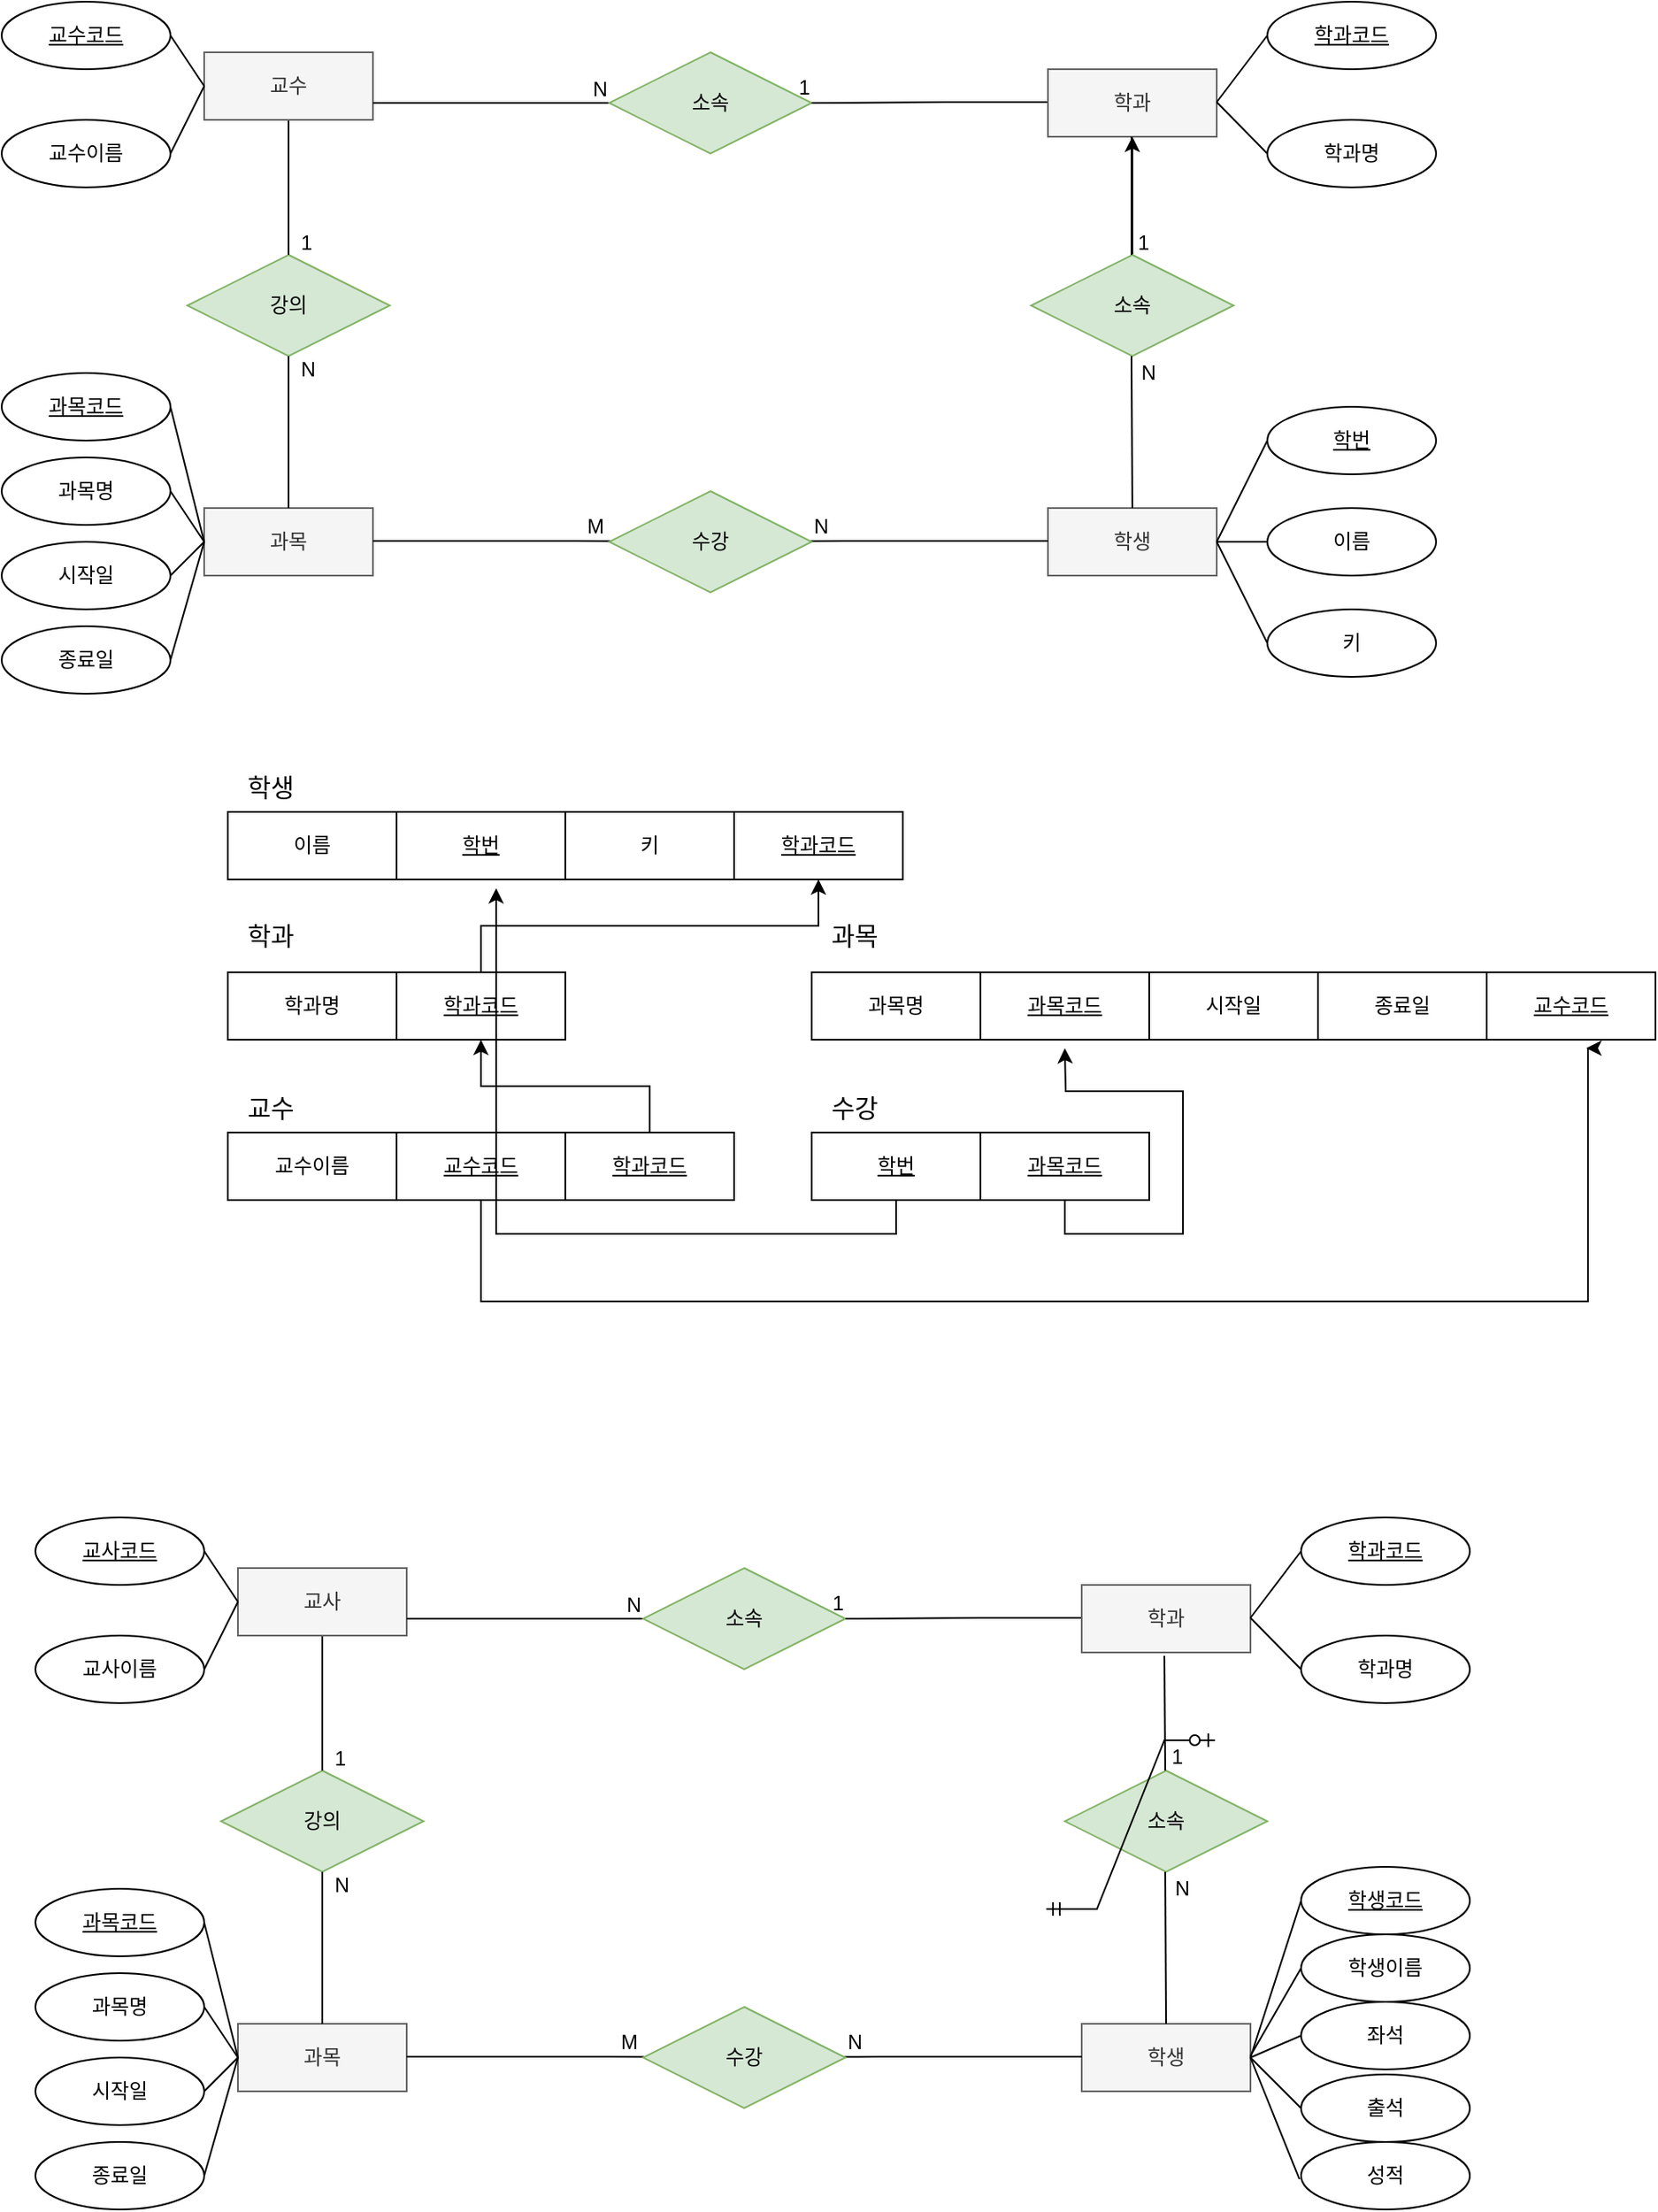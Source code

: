 <mxfile version="21.6.1" type="github">
  <diagram name="페이지-1" id="Q9GPWtl4dz6Prq9a7Tfs">
    <mxGraphModel dx="1434" dy="2075" grid="1" gridSize="10" guides="1" tooltips="1" connect="1" arrows="1" fold="1" page="1" pageScale="1" pageWidth="827" pageHeight="1169" math="0" shadow="0">
      <root>
        <mxCell id="0" />
        <mxCell id="1" parent="0" />
        <mxCell id="AGyuReAx4IVv6xOUwFAU-2" value="과목" style="whiteSpace=wrap;html=1;align=center;fillColor=#f5f5f5;fontColor=#333333;strokeColor=#666666;" parent="1" vertex="1">
          <mxGeometry x="181" y="270" width="100" height="40" as="geometry" />
        </mxCell>
        <mxCell id="AGyuReAx4IVv6xOUwFAU-4" value="학생" style="whiteSpace=wrap;html=1;align=center;fillColor=#f5f5f5;fontColor=#333333;strokeColor=#666666;" parent="1" vertex="1">
          <mxGeometry x="681" y="270" width="100" height="40" as="geometry" />
        </mxCell>
        <mxCell id="ryIB05gUjZDWtRrVTaDK-16" value="" style="endArrow=none;html=1;rounded=0;" parent="1" source="AGyuReAx4IVv6xOUwFAU-3" edge="1">
          <mxGeometry relative="1" as="geometry">
            <mxPoint x="401" y="289.5" as="sourcePoint" />
            <mxPoint x="561" y="289.5" as="targetPoint" />
          </mxGeometry>
        </mxCell>
        <mxCell id="ryIB05gUjZDWtRrVTaDK-18" value="N" style="resizable=0;html=1;whiteSpace=wrap;align=right;verticalAlign=bottom;" parent="ryIB05gUjZDWtRrVTaDK-16" connectable="0" vertex="1">
          <mxGeometry x="1" relative="1" as="geometry">
            <mxPoint x="-8" as="offset" />
          </mxGeometry>
        </mxCell>
        <mxCell id="ryIB05gUjZDWtRrVTaDK-19" value="" style="endArrow=none;html=1;rounded=0;" parent="1" target="AGyuReAx4IVv6xOUwFAU-3" edge="1">
          <mxGeometry relative="1" as="geometry">
            <mxPoint x="401" y="289.5" as="sourcePoint" />
            <mxPoint x="561" y="289.5" as="targetPoint" />
          </mxGeometry>
        </mxCell>
        <mxCell id="ryIB05gUjZDWtRrVTaDK-20" value="M" style="resizable=0;html=1;whiteSpace=wrap;align=left;verticalAlign=bottom;" parent="ryIB05gUjZDWtRrVTaDK-19" connectable="0" vertex="1">
          <mxGeometry x="-1" relative="1" as="geometry">
            <mxPoint x="5" as="offset" />
          </mxGeometry>
        </mxCell>
        <mxCell id="AGyuReAx4IVv6xOUwFAU-3" value="수강" style="shape=rhombus;perimeter=rhombusPerimeter;whiteSpace=wrap;html=1;align=center;fillColor=#d5e8d4;strokeColor=#82b366;" parent="1" vertex="1">
          <mxGeometry x="421" y="260" width="120" height="60" as="geometry" />
        </mxCell>
        <mxCell id="ryIB05gUjZDWtRrVTaDK-22" value="" style="endArrow=none;html=1;rounded=0;" parent="1" edge="1">
          <mxGeometry relative="1" as="geometry">
            <mxPoint x="561" y="289.5" as="sourcePoint" />
            <mxPoint x="681" y="289.5" as="targetPoint" />
          </mxGeometry>
        </mxCell>
        <mxCell id="ryIB05gUjZDWtRrVTaDK-23" value="" style="endArrow=none;html=1;rounded=0;" parent="1" edge="1">
          <mxGeometry relative="1" as="geometry">
            <mxPoint x="281" y="289.5" as="sourcePoint" />
            <mxPoint x="401" y="289.5" as="targetPoint" />
          </mxGeometry>
        </mxCell>
        <mxCell id="ryIB05gUjZDWtRrVTaDK-24" value="강의" style="shape=rhombus;perimeter=rhombusPerimeter;whiteSpace=wrap;html=1;align=center;fillColor=#d5e8d4;strokeColor=#82b366;" parent="1" vertex="1">
          <mxGeometry x="171" y="120" width="120" height="60" as="geometry" />
        </mxCell>
        <mxCell id="ryIB05gUjZDWtRrVTaDK-25" value="" style="endArrow=none;html=1;rounded=0;exitX=0.5;exitY=0;exitDx=0;exitDy=0;entryX=0.5;entryY=1;entryDx=0;entryDy=0;" parent="1" source="AGyuReAx4IVv6xOUwFAU-2" target="ryIB05gUjZDWtRrVTaDK-24" edge="1">
          <mxGeometry relative="1" as="geometry">
            <mxPoint x="230" y="270" as="sourcePoint" />
            <mxPoint x="231" y="190" as="targetPoint" />
          </mxGeometry>
        </mxCell>
        <mxCell id="ryIB05gUjZDWtRrVTaDK-26" value="N" style="resizable=0;html=1;whiteSpace=wrap;align=right;verticalAlign=bottom;" parent="ryIB05gUjZDWtRrVTaDK-25" connectable="0" vertex="1">
          <mxGeometry x="1" relative="1" as="geometry">
            <mxPoint x="17" y="16" as="offset" />
          </mxGeometry>
        </mxCell>
        <mxCell id="ryIB05gUjZDWtRrVTaDK-27" value="" style="endArrow=none;html=1;rounded=0;entryX=0.5;entryY=0;entryDx=0;entryDy=0;" parent="1" target="ryIB05gUjZDWtRrVTaDK-24" edge="1">
          <mxGeometry relative="1" as="geometry">
            <mxPoint x="231" y="40" as="sourcePoint" />
            <mxPoint x="230.5" y="108" as="targetPoint" />
          </mxGeometry>
        </mxCell>
        <mxCell id="ryIB05gUjZDWtRrVTaDK-28" value="1" style="resizable=0;html=1;whiteSpace=wrap;align=right;verticalAlign=bottom;" parent="ryIB05gUjZDWtRrVTaDK-27" connectable="0" vertex="1">
          <mxGeometry x="1" relative="1" as="geometry">
            <mxPoint x="15" y="1" as="offset" />
          </mxGeometry>
        </mxCell>
        <mxCell id="ryIB05gUjZDWtRrVTaDK-29" value="교수" style="whiteSpace=wrap;html=1;align=center;fillColor=#f5f5f5;fontColor=#333333;strokeColor=#666666;" parent="1" vertex="1">
          <mxGeometry x="181" width="100" height="40" as="geometry" />
        </mxCell>
        <mxCell id="ryIB05gUjZDWtRrVTaDK-30" value="" style="endArrow=none;html=1;rounded=0;" parent="1" target="ryIB05gUjZDWtRrVTaDK-32" edge="1">
          <mxGeometry relative="1" as="geometry">
            <mxPoint x="281" y="30" as="sourcePoint" />
            <mxPoint x="411" y="30" as="targetPoint" />
          </mxGeometry>
        </mxCell>
        <mxCell id="ryIB05gUjZDWtRrVTaDK-31" value="N" style="resizable=0;html=1;whiteSpace=wrap;align=right;verticalAlign=bottom;" parent="ryIB05gUjZDWtRrVTaDK-30" connectable="0" vertex="1">
          <mxGeometry x="1" relative="1" as="geometry" />
        </mxCell>
        <mxCell id="ryIB05gUjZDWtRrVTaDK-32" value="소속" style="shape=rhombus;perimeter=rhombusPerimeter;whiteSpace=wrap;html=1;align=center;fillColor=#d5e8d4;strokeColor=#82b366;" parent="1" vertex="1">
          <mxGeometry x="421" width="120" height="60" as="geometry" />
        </mxCell>
        <mxCell id="ryIB05gUjZDWtRrVTaDK-33" value="" style="endArrow=none;html=1;rounded=0;entryX=1;entryY=0.5;entryDx=0;entryDy=0;" parent="1" target="ryIB05gUjZDWtRrVTaDK-32" edge="1">
          <mxGeometry relative="1" as="geometry">
            <mxPoint x="681" y="29.5" as="sourcePoint" />
            <mxPoint x="551" y="29.5" as="targetPoint" />
            <Array as="points">
              <mxPoint x="621" y="29.5" />
            </Array>
          </mxGeometry>
        </mxCell>
        <mxCell id="ryIB05gUjZDWtRrVTaDK-34" value="1" style="resizable=0;html=1;whiteSpace=wrap;align=right;verticalAlign=bottom;" parent="ryIB05gUjZDWtRrVTaDK-33" connectable="0" vertex="1">
          <mxGeometry x="1" relative="1" as="geometry" />
        </mxCell>
        <mxCell id="ryIB05gUjZDWtRrVTaDK-35" value="학과" style="whiteSpace=wrap;html=1;align=center;fillColor=#f5f5f5;fontColor=#333333;strokeColor=#666666;" parent="1" vertex="1">
          <mxGeometry x="681" y="10" width="100" height="40" as="geometry" />
        </mxCell>
        <mxCell id="ryIB05gUjZDWtRrVTaDK-77" value="" style="edgeStyle=orthogonalEdgeStyle;rounded=0;orthogonalLoop=1;jettySize=auto;html=1;" parent="1" source="ryIB05gUjZDWtRrVTaDK-36" target="ryIB05gUjZDWtRrVTaDK-35" edge="1">
          <mxGeometry relative="1" as="geometry" />
        </mxCell>
        <mxCell id="ryIB05gUjZDWtRrVTaDK-36" value="소속" style="shape=rhombus;perimeter=rhombusPerimeter;whiteSpace=wrap;html=1;align=center;fillColor=#d5e8d4;strokeColor=#82b366;" parent="1" vertex="1">
          <mxGeometry x="671" y="120" width="120" height="60" as="geometry" />
        </mxCell>
        <mxCell id="ryIB05gUjZDWtRrVTaDK-37" value="" style="endArrow=none;html=1;rounded=0;" parent="1" edge="1">
          <mxGeometry relative="1" as="geometry">
            <mxPoint x="731" y="270" as="sourcePoint" />
            <mxPoint x="730.5" y="180" as="targetPoint" />
          </mxGeometry>
        </mxCell>
        <mxCell id="ryIB05gUjZDWtRrVTaDK-38" value="N" style="resizable=0;html=1;whiteSpace=wrap;align=right;verticalAlign=bottom;" parent="ryIB05gUjZDWtRrVTaDK-37" connectable="0" vertex="1">
          <mxGeometry x="1" relative="1" as="geometry">
            <mxPoint x="16" y="18" as="offset" />
          </mxGeometry>
        </mxCell>
        <mxCell id="ryIB05gUjZDWtRrVTaDK-42" value="" style="endArrow=none;html=1;rounded=0;" parent="1" edge="1">
          <mxGeometry relative="1" as="geometry">
            <mxPoint x="730.5" y="50" as="sourcePoint" />
            <mxPoint x="730.5" y="120" as="targetPoint" />
          </mxGeometry>
        </mxCell>
        <mxCell id="ryIB05gUjZDWtRrVTaDK-43" value="1" style="resizable=0;html=1;whiteSpace=wrap;align=right;verticalAlign=bottom;" parent="ryIB05gUjZDWtRrVTaDK-42" connectable="0" vertex="1">
          <mxGeometry x="1" relative="1" as="geometry">
            <mxPoint x="12" y="1" as="offset" />
          </mxGeometry>
        </mxCell>
        <mxCell id="ryIB05gUjZDWtRrVTaDK-44" value="교수코드" style="ellipse;whiteSpace=wrap;html=1;align=center;fontStyle=4;" parent="1" vertex="1">
          <mxGeometry x="61" y="-30" width="100" height="40" as="geometry" />
        </mxCell>
        <mxCell id="ryIB05gUjZDWtRrVTaDK-45" value="교수이름" style="ellipse;whiteSpace=wrap;html=1;align=center;" parent="1" vertex="1">
          <mxGeometry x="61" y="40" width="100" height="40" as="geometry" />
        </mxCell>
        <mxCell id="ryIB05gUjZDWtRrVTaDK-48" value="" style="endArrow=none;html=1;rounded=0;entryX=0;entryY=0.5;entryDx=0;entryDy=0;" parent="1" target="ryIB05gUjZDWtRrVTaDK-29" edge="1">
          <mxGeometry relative="1" as="geometry">
            <mxPoint x="161" y="60" as="sourcePoint" />
            <mxPoint x="321" y="60" as="targetPoint" />
          </mxGeometry>
        </mxCell>
        <mxCell id="ryIB05gUjZDWtRrVTaDK-49" value="" style="endArrow=none;html=1;rounded=0;entryX=0;entryY=0.5;entryDx=0;entryDy=0;exitX=1;exitY=0.5;exitDx=0;exitDy=0;" parent="1" source="ryIB05gUjZDWtRrVTaDK-44" target="ryIB05gUjZDWtRrVTaDK-29" edge="1">
          <mxGeometry relative="1" as="geometry">
            <mxPoint x="161" y="10" as="sourcePoint" />
            <mxPoint x="321" y="10" as="targetPoint" />
          </mxGeometry>
        </mxCell>
        <mxCell id="ryIB05gUjZDWtRrVTaDK-50" value="과목코드" style="ellipse;whiteSpace=wrap;html=1;align=center;fontStyle=4;" parent="1" vertex="1">
          <mxGeometry x="61" y="190" width="100" height="40" as="geometry" />
        </mxCell>
        <mxCell id="ryIB05gUjZDWtRrVTaDK-53" value="과목명" style="ellipse;whiteSpace=wrap;html=1;align=center;" parent="1" vertex="1">
          <mxGeometry x="61" y="240" width="100" height="40" as="geometry" />
        </mxCell>
        <mxCell id="ryIB05gUjZDWtRrVTaDK-56" value="종료일" style="ellipse;whiteSpace=wrap;html=1;align=center;" parent="1" vertex="1">
          <mxGeometry x="61" y="340" width="100" height="40" as="geometry" />
        </mxCell>
        <mxCell id="ryIB05gUjZDWtRrVTaDK-57" value="시작일" style="ellipse;whiteSpace=wrap;html=1;align=center;" parent="1" vertex="1">
          <mxGeometry x="61" y="290" width="100" height="40" as="geometry" />
        </mxCell>
        <mxCell id="ryIB05gUjZDWtRrVTaDK-67" value="" style="endArrow=none;html=1;rounded=0;exitX=1;exitY=0.5;exitDx=0;exitDy=0;" parent="1" source="ryIB05gUjZDWtRrVTaDK-50" edge="1">
          <mxGeometry relative="1" as="geometry">
            <mxPoint x="161" y="290" as="sourcePoint" />
            <mxPoint x="181" y="290" as="targetPoint" />
          </mxGeometry>
        </mxCell>
        <mxCell id="ryIB05gUjZDWtRrVTaDK-68" value="" style="endArrow=none;html=1;rounded=0;entryX=0;entryY=0.5;entryDx=0;entryDy=0;exitX=1;exitY=0.5;exitDx=0;exitDy=0;" parent="1" source="ryIB05gUjZDWtRrVTaDK-53" target="AGyuReAx4IVv6xOUwFAU-2" edge="1">
          <mxGeometry relative="1" as="geometry">
            <mxPoint x="161" y="350" as="sourcePoint" />
            <mxPoint x="321" y="350" as="targetPoint" />
            <Array as="points" />
          </mxGeometry>
        </mxCell>
        <mxCell id="ryIB05gUjZDWtRrVTaDK-69" value="" style="endArrow=none;html=1;rounded=0;exitX=1;exitY=0.5;exitDx=0;exitDy=0;" parent="1" source="ryIB05gUjZDWtRrVTaDK-57" edge="1">
          <mxGeometry relative="1" as="geometry">
            <mxPoint x="161" y="404.75" as="sourcePoint" />
            <mxPoint x="181" y="290" as="targetPoint" />
          </mxGeometry>
        </mxCell>
        <mxCell id="ryIB05gUjZDWtRrVTaDK-70" value="" style="endArrow=none;html=1;rounded=0;entryX=0;entryY=0.5;entryDx=0;entryDy=0;exitX=1;exitY=0.5;exitDx=0;exitDy=0;" parent="1" source="ryIB05gUjZDWtRrVTaDK-56" target="AGyuReAx4IVv6xOUwFAU-2" edge="1">
          <mxGeometry relative="1" as="geometry">
            <mxPoint x="171" y="440" as="sourcePoint" />
            <mxPoint x="331" y="440" as="targetPoint" />
          </mxGeometry>
        </mxCell>
        <mxCell id="ryIB05gUjZDWtRrVTaDK-78" value="학과명" style="ellipse;whiteSpace=wrap;html=1;align=center;" parent="1" vertex="1">
          <mxGeometry x="811" y="40" width="100" height="40" as="geometry" />
        </mxCell>
        <mxCell id="ryIB05gUjZDWtRrVTaDK-79" value="학번" style="ellipse;whiteSpace=wrap;html=1;align=center;fontStyle=4;" parent="1" vertex="1">
          <mxGeometry x="811" y="210" width="100" height="40" as="geometry" />
        </mxCell>
        <mxCell id="ryIB05gUjZDWtRrVTaDK-80" value="학과코드" style="ellipse;whiteSpace=wrap;html=1;align=center;fontStyle=4;" parent="1" vertex="1">
          <mxGeometry x="811" y="-30" width="100" height="40" as="geometry" />
        </mxCell>
        <mxCell id="ryIB05gUjZDWtRrVTaDK-81" value="" style="endArrow=none;html=1;rounded=0;entryX=0;entryY=0.5;entryDx=0;entryDy=0;" parent="1" target="ryIB05gUjZDWtRrVTaDK-80" edge="1">
          <mxGeometry relative="1" as="geometry">
            <mxPoint x="781" y="29.5" as="sourcePoint" />
            <mxPoint x="941" y="29.5" as="targetPoint" />
          </mxGeometry>
        </mxCell>
        <mxCell id="ryIB05gUjZDWtRrVTaDK-82" value="" style="endArrow=none;html=1;rounded=0;entryX=0;entryY=0.5;entryDx=0;entryDy=0;" parent="1" target="ryIB05gUjZDWtRrVTaDK-78" edge="1">
          <mxGeometry relative="1" as="geometry">
            <mxPoint x="781" y="29.5" as="sourcePoint" />
            <mxPoint x="941" y="29.5" as="targetPoint" />
          </mxGeometry>
        </mxCell>
        <mxCell id="ryIB05gUjZDWtRrVTaDK-83" value="이름" style="ellipse;whiteSpace=wrap;html=1;align=center;" parent="1" vertex="1">
          <mxGeometry x="811" y="270" width="100" height="40" as="geometry" />
        </mxCell>
        <mxCell id="ryIB05gUjZDWtRrVTaDK-85" value="키" style="ellipse;whiteSpace=wrap;html=1;align=center;" parent="1" vertex="1">
          <mxGeometry x="811" y="330" width="100" height="40" as="geometry" />
        </mxCell>
        <mxCell id="ryIB05gUjZDWtRrVTaDK-86" value="" style="endArrow=none;html=1;rounded=0;entryX=0;entryY=0.5;entryDx=0;entryDy=0;" parent="1" target="ryIB05gUjZDWtRrVTaDK-79" edge="1">
          <mxGeometry relative="1" as="geometry">
            <mxPoint x="781" y="290" as="sourcePoint" />
            <mxPoint x="941" y="290" as="targetPoint" />
          </mxGeometry>
        </mxCell>
        <mxCell id="ryIB05gUjZDWtRrVTaDK-87" value="" style="endArrow=none;html=1;rounded=0;" parent="1" edge="1">
          <mxGeometry relative="1" as="geometry">
            <mxPoint x="781" y="290" as="sourcePoint" />
            <mxPoint x="811" y="290" as="targetPoint" />
          </mxGeometry>
        </mxCell>
        <mxCell id="ryIB05gUjZDWtRrVTaDK-88" value="" style="endArrow=none;html=1;rounded=0;entryX=0;entryY=0.5;entryDx=0;entryDy=0;" parent="1" target="ryIB05gUjZDWtRrVTaDK-85" edge="1">
          <mxGeometry relative="1" as="geometry">
            <mxPoint x="781" y="290" as="sourcePoint" />
            <mxPoint x="941" y="290" as="targetPoint" />
          </mxGeometry>
        </mxCell>
        <mxCell id="ryIB05gUjZDWtRrVTaDK-106" value="이름" style="whiteSpace=wrap;html=1;align=center;" parent="1" vertex="1">
          <mxGeometry x="195" y="450" width="100" height="40" as="geometry" />
        </mxCell>
        <mxCell id="ryIB05gUjZDWtRrVTaDK-107" value="&lt;u&gt;학번&lt;/u&gt;" style="whiteSpace=wrap;html=1;align=center;" parent="1" vertex="1">
          <mxGeometry x="295" y="450" width="100" height="40" as="geometry" />
        </mxCell>
        <mxCell id="ryIB05gUjZDWtRrVTaDK-108" value="키" style="whiteSpace=wrap;html=1;align=center;" parent="1" vertex="1">
          <mxGeometry x="395" y="450" width="100" height="40" as="geometry" />
        </mxCell>
        <mxCell id="ryIB05gUjZDWtRrVTaDK-109" value="&lt;font style=&quot;font-size: 15px;&quot;&gt;학생&lt;/font&gt;" style="text;html=1;align=center;verticalAlign=middle;resizable=0;points=[];autosize=1;strokeColor=none;fillColor=none;" parent="1" vertex="1">
          <mxGeometry x="195" y="420" width="50" height="30" as="geometry" />
        </mxCell>
        <mxCell id="ryIB05gUjZDWtRrVTaDK-111" value="학과명" style="whiteSpace=wrap;html=1;align=center;" parent="1" vertex="1">
          <mxGeometry x="195" y="545" width="100" height="40" as="geometry" />
        </mxCell>
        <mxCell id="ryIB05gUjZDWtRrVTaDK-146" style="edgeStyle=orthogonalEdgeStyle;rounded=0;orthogonalLoop=1;jettySize=auto;html=1;exitX=0.5;exitY=0;exitDx=0;exitDy=0;entryX=0.5;entryY=1;entryDx=0;entryDy=0;" parent="1" source="ryIB05gUjZDWtRrVTaDK-112" target="ryIB05gUjZDWtRrVTaDK-131" edge="1">
          <mxGeometry relative="1" as="geometry" />
        </mxCell>
        <mxCell id="ryIB05gUjZDWtRrVTaDK-112" value="&lt;u&gt;학과코드&lt;/u&gt;" style="whiteSpace=wrap;html=1;align=center;" parent="1" vertex="1">
          <mxGeometry x="295" y="545" width="100" height="40" as="geometry" />
        </mxCell>
        <mxCell id="ryIB05gUjZDWtRrVTaDK-114" value="과목명" style="whiteSpace=wrap;html=1;align=center;" parent="1" vertex="1">
          <mxGeometry x="541" y="545" width="100" height="40" as="geometry" />
        </mxCell>
        <mxCell id="ryIB05gUjZDWtRrVTaDK-115" value="&lt;u&gt;과목코드&lt;/u&gt;" style="whiteSpace=wrap;html=1;align=center;" parent="1" vertex="1">
          <mxGeometry x="641" y="545" width="100" height="40" as="geometry" />
        </mxCell>
        <mxCell id="ryIB05gUjZDWtRrVTaDK-116" value="시작일" style="whiteSpace=wrap;html=1;align=center;" parent="1" vertex="1">
          <mxGeometry x="741" y="545" width="100" height="40" as="geometry" />
        </mxCell>
        <mxCell id="ryIB05gUjZDWtRrVTaDK-117" value="종료일" style="whiteSpace=wrap;html=1;align=center;" parent="1" vertex="1">
          <mxGeometry x="841" y="545" width="100" height="40" as="geometry" />
        </mxCell>
        <mxCell id="ryIB05gUjZDWtRrVTaDK-118" value="&lt;font style=&quot;font-size: 15px;&quot;&gt;학과&lt;/font&gt;" style="text;html=1;align=center;verticalAlign=middle;resizable=0;points=[];autosize=1;strokeColor=none;fillColor=none;" parent="1" vertex="1">
          <mxGeometry x="195" y="508" width="50" height="30" as="geometry" />
        </mxCell>
        <mxCell id="ryIB05gUjZDWtRrVTaDK-119" value="&lt;font style=&quot;font-size: 15px;&quot;&gt;과목&lt;/font&gt;" style="text;html=1;align=center;verticalAlign=middle;resizable=0;points=[];autosize=1;strokeColor=none;fillColor=none;" parent="1" vertex="1">
          <mxGeometry x="541" y="508" width="50" height="30" as="geometry" />
        </mxCell>
        <mxCell id="ryIB05gUjZDWtRrVTaDK-120" value="교수이름" style="whiteSpace=wrap;html=1;align=center;" parent="1" vertex="1">
          <mxGeometry x="195" y="640" width="100" height="40" as="geometry" />
        </mxCell>
        <mxCell id="ryIB05gUjZDWtRrVTaDK-151" style="edgeStyle=orthogonalEdgeStyle;rounded=0;orthogonalLoop=1;jettySize=auto;html=1;exitX=0.5;exitY=1;exitDx=0;exitDy=0;" parent="1" source="ryIB05gUjZDWtRrVTaDK-121" edge="1">
          <mxGeometry relative="1" as="geometry">
            <mxPoint x="1000" y="590" as="targetPoint" />
            <Array as="points">
              <mxPoint x="345" y="740" />
              <mxPoint x="1001" y="740" />
            </Array>
          </mxGeometry>
        </mxCell>
        <mxCell id="ryIB05gUjZDWtRrVTaDK-121" value="&lt;u&gt;교수코드&lt;/u&gt;" style="whiteSpace=wrap;html=1;align=center;" parent="1" vertex="1">
          <mxGeometry x="295" y="640" width="100" height="40" as="geometry" />
        </mxCell>
        <mxCell id="ryIB05gUjZDWtRrVTaDK-122" value="&lt;font style=&quot;font-size: 15px;&quot;&gt;교수&lt;/font&gt;" style="text;html=1;align=center;verticalAlign=middle;resizable=0;points=[];autosize=1;strokeColor=none;fillColor=none;" parent="1" vertex="1">
          <mxGeometry x="195" y="610" width="50" height="30" as="geometry" />
        </mxCell>
        <mxCell id="ryIB05gUjZDWtRrVTaDK-152" style="edgeStyle=orthogonalEdgeStyle;rounded=0;orthogonalLoop=1;jettySize=auto;html=1;exitX=0.5;exitY=1;exitDx=0;exitDy=0;entryX=0.59;entryY=1.13;entryDx=0;entryDy=0;entryPerimeter=0;" parent="1" source="ryIB05gUjZDWtRrVTaDK-126" target="ryIB05gUjZDWtRrVTaDK-107" edge="1">
          <mxGeometry relative="1" as="geometry">
            <mxPoint x="510" y="540" as="targetPoint" />
          </mxGeometry>
        </mxCell>
        <mxCell id="ryIB05gUjZDWtRrVTaDK-126" value="&lt;u&gt;학번&lt;/u&gt;" style="whiteSpace=wrap;html=1;align=center;" parent="1" vertex="1">
          <mxGeometry x="541" y="640" width="100" height="40" as="geometry" />
        </mxCell>
        <mxCell id="ryIB05gUjZDWtRrVTaDK-147" style="edgeStyle=orthogonalEdgeStyle;rounded=0;orthogonalLoop=1;jettySize=auto;html=1;exitX=0.5;exitY=1;exitDx=0;exitDy=0;" parent="1" source="ryIB05gUjZDWtRrVTaDK-127" edge="1">
          <mxGeometry relative="1" as="geometry">
            <mxPoint x="691" y="590" as="targetPoint" />
          </mxGeometry>
        </mxCell>
        <mxCell id="ryIB05gUjZDWtRrVTaDK-127" value="&lt;u&gt;과목코드&lt;/u&gt;" style="whiteSpace=wrap;html=1;align=center;" parent="1" vertex="1">
          <mxGeometry x="641" y="640" width="100" height="40" as="geometry" />
        </mxCell>
        <mxCell id="ryIB05gUjZDWtRrVTaDK-128" value="&lt;span style=&quot;font-size: 15px;&quot;&gt;수강&lt;/span&gt;" style="text;html=1;align=center;verticalAlign=middle;resizable=0;points=[];autosize=1;strokeColor=none;fillColor=none;" parent="1" vertex="1">
          <mxGeometry x="541" y="610" width="50" height="30" as="geometry" />
        </mxCell>
        <mxCell id="ryIB05gUjZDWtRrVTaDK-129" value="&lt;u&gt;교수코드&lt;/u&gt;" style="whiteSpace=wrap;html=1;align=center;" parent="1" vertex="1">
          <mxGeometry x="941" y="545" width="100" height="40" as="geometry" />
        </mxCell>
        <mxCell id="ryIB05gUjZDWtRrVTaDK-150" style="edgeStyle=orthogonalEdgeStyle;rounded=0;orthogonalLoop=1;jettySize=auto;html=1;exitX=0.5;exitY=0;exitDx=0;exitDy=0;entryX=0.5;entryY=1;entryDx=0;entryDy=0;" parent="1" source="ryIB05gUjZDWtRrVTaDK-130" target="ryIB05gUjZDWtRrVTaDK-112" edge="1">
          <mxGeometry relative="1" as="geometry" />
        </mxCell>
        <mxCell id="ryIB05gUjZDWtRrVTaDK-130" value="&lt;u&gt;학과코드&lt;/u&gt;" style="whiteSpace=wrap;html=1;align=center;" parent="1" vertex="1">
          <mxGeometry x="395" y="640" width="100" height="40" as="geometry" />
        </mxCell>
        <mxCell id="ryIB05gUjZDWtRrVTaDK-131" value="&lt;u&gt;학과코드&lt;/u&gt;" style="whiteSpace=wrap;html=1;align=center;" parent="1" vertex="1">
          <mxGeometry x="495" y="450" width="100" height="40" as="geometry" />
        </mxCell>
        <mxCell id="1ppySApteFcxsuwrAwtB-50" value="과목" style="whiteSpace=wrap;html=1;align=center;fillColor=#f5f5f5;fontColor=#333333;strokeColor=#666666;" vertex="1" parent="1">
          <mxGeometry x="201" y="1168" width="100" height="40" as="geometry" />
        </mxCell>
        <mxCell id="1ppySApteFcxsuwrAwtB-51" value="학생" style="whiteSpace=wrap;html=1;align=center;fillColor=#f5f5f5;fontColor=#333333;strokeColor=#666666;" vertex="1" parent="1">
          <mxGeometry x="701" y="1168" width="100" height="40" as="geometry" />
        </mxCell>
        <mxCell id="1ppySApteFcxsuwrAwtB-52" value="" style="endArrow=none;html=1;rounded=0;" edge="1" parent="1" source="1ppySApteFcxsuwrAwtB-56">
          <mxGeometry relative="1" as="geometry">
            <mxPoint x="421" y="1187.5" as="sourcePoint" />
            <mxPoint x="581" y="1187.5" as="targetPoint" />
          </mxGeometry>
        </mxCell>
        <mxCell id="1ppySApteFcxsuwrAwtB-53" value="N" style="resizable=0;html=1;whiteSpace=wrap;align=right;verticalAlign=bottom;" connectable="0" vertex="1" parent="1ppySApteFcxsuwrAwtB-52">
          <mxGeometry x="1" relative="1" as="geometry">
            <mxPoint x="-8" as="offset" />
          </mxGeometry>
        </mxCell>
        <mxCell id="1ppySApteFcxsuwrAwtB-54" value="" style="endArrow=none;html=1;rounded=0;" edge="1" parent="1" target="1ppySApteFcxsuwrAwtB-56">
          <mxGeometry relative="1" as="geometry">
            <mxPoint x="421" y="1187.5" as="sourcePoint" />
            <mxPoint x="581" y="1187.5" as="targetPoint" />
          </mxGeometry>
        </mxCell>
        <mxCell id="1ppySApteFcxsuwrAwtB-55" value="M" style="resizable=0;html=1;whiteSpace=wrap;align=left;verticalAlign=bottom;" connectable="0" vertex="1" parent="1ppySApteFcxsuwrAwtB-54">
          <mxGeometry x="-1" relative="1" as="geometry">
            <mxPoint x="5" as="offset" />
          </mxGeometry>
        </mxCell>
        <mxCell id="1ppySApteFcxsuwrAwtB-56" value="수강" style="shape=rhombus;perimeter=rhombusPerimeter;whiteSpace=wrap;html=1;align=center;fillColor=#d5e8d4;strokeColor=#82b366;" vertex="1" parent="1">
          <mxGeometry x="441" y="1158" width="120" height="60" as="geometry" />
        </mxCell>
        <mxCell id="1ppySApteFcxsuwrAwtB-57" value="" style="endArrow=none;html=1;rounded=0;" edge="1" parent="1">
          <mxGeometry relative="1" as="geometry">
            <mxPoint x="581" y="1187.5" as="sourcePoint" />
            <mxPoint x="701" y="1187.5" as="targetPoint" />
          </mxGeometry>
        </mxCell>
        <mxCell id="1ppySApteFcxsuwrAwtB-58" value="" style="endArrow=none;html=1;rounded=0;" edge="1" parent="1">
          <mxGeometry relative="1" as="geometry">
            <mxPoint x="301" y="1187.5" as="sourcePoint" />
            <mxPoint x="421" y="1187.5" as="targetPoint" />
          </mxGeometry>
        </mxCell>
        <mxCell id="1ppySApteFcxsuwrAwtB-59" value="강의" style="shape=rhombus;perimeter=rhombusPerimeter;whiteSpace=wrap;html=1;align=center;fillColor=#d5e8d4;strokeColor=#82b366;" vertex="1" parent="1">
          <mxGeometry x="191" y="1018" width="120" height="60" as="geometry" />
        </mxCell>
        <mxCell id="1ppySApteFcxsuwrAwtB-60" value="" style="endArrow=none;html=1;rounded=0;exitX=0.5;exitY=0;exitDx=0;exitDy=0;entryX=0.5;entryY=1;entryDx=0;entryDy=0;" edge="1" parent="1" source="1ppySApteFcxsuwrAwtB-50" target="1ppySApteFcxsuwrAwtB-59">
          <mxGeometry relative="1" as="geometry">
            <mxPoint x="250" y="1168" as="sourcePoint" />
            <mxPoint x="251" y="1088" as="targetPoint" />
          </mxGeometry>
        </mxCell>
        <mxCell id="1ppySApteFcxsuwrAwtB-61" value="N" style="resizable=0;html=1;whiteSpace=wrap;align=right;verticalAlign=bottom;" connectable="0" vertex="1" parent="1ppySApteFcxsuwrAwtB-60">
          <mxGeometry x="1" relative="1" as="geometry">
            <mxPoint x="17" y="16" as="offset" />
          </mxGeometry>
        </mxCell>
        <mxCell id="1ppySApteFcxsuwrAwtB-62" value="" style="endArrow=none;html=1;rounded=0;entryX=0.5;entryY=0;entryDx=0;entryDy=0;" edge="1" parent="1" target="1ppySApteFcxsuwrAwtB-59">
          <mxGeometry relative="1" as="geometry">
            <mxPoint x="251" y="938" as="sourcePoint" />
            <mxPoint x="250.5" y="1006" as="targetPoint" />
          </mxGeometry>
        </mxCell>
        <mxCell id="1ppySApteFcxsuwrAwtB-63" value="1" style="resizable=0;html=1;whiteSpace=wrap;align=right;verticalAlign=bottom;" connectable="0" vertex="1" parent="1ppySApteFcxsuwrAwtB-62">
          <mxGeometry x="1" relative="1" as="geometry">
            <mxPoint x="15" y="1" as="offset" />
          </mxGeometry>
        </mxCell>
        <mxCell id="1ppySApteFcxsuwrAwtB-64" value="교사" style="whiteSpace=wrap;html=1;align=center;fillColor=#f5f5f5;fontColor=#333333;strokeColor=#666666;" vertex="1" parent="1">
          <mxGeometry x="201" y="898" width="100" height="40" as="geometry" />
        </mxCell>
        <mxCell id="1ppySApteFcxsuwrAwtB-65" value="" style="endArrow=none;html=1;rounded=0;" edge="1" parent="1" target="1ppySApteFcxsuwrAwtB-67">
          <mxGeometry relative="1" as="geometry">
            <mxPoint x="301" y="928" as="sourcePoint" />
            <mxPoint x="431" y="928" as="targetPoint" />
          </mxGeometry>
        </mxCell>
        <mxCell id="1ppySApteFcxsuwrAwtB-66" value="N" style="resizable=0;html=1;whiteSpace=wrap;align=right;verticalAlign=bottom;" connectable="0" vertex="1" parent="1ppySApteFcxsuwrAwtB-65">
          <mxGeometry x="1" relative="1" as="geometry" />
        </mxCell>
        <mxCell id="1ppySApteFcxsuwrAwtB-67" value="소속" style="shape=rhombus;perimeter=rhombusPerimeter;whiteSpace=wrap;html=1;align=center;fillColor=#d5e8d4;strokeColor=#82b366;" vertex="1" parent="1">
          <mxGeometry x="441" y="898" width="120" height="60" as="geometry" />
        </mxCell>
        <mxCell id="1ppySApteFcxsuwrAwtB-68" value="" style="endArrow=none;html=1;rounded=0;entryX=1;entryY=0.5;entryDx=0;entryDy=0;" edge="1" parent="1" target="1ppySApteFcxsuwrAwtB-67">
          <mxGeometry relative="1" as="geometry">
            <mxPoint x="701" y="927.5" as="sourcePoint" />
            <mxPoint x="571" y="927.5" as="targetPoint" />
            <Array as="points">
              <mxPoint x="641" y="927.5" />
            </Array>
          </mxGeometry>
        </mxCell>
        <mxCell id="1ppySApteFcxsuwrAwtB-69" value="1" style="resizable=0;html=1;whiteSpace=wrap;align=right;verticalAlign=bottom;" connectable="0" vertex="1" parent="1ppySApteFcxsuwrAwtB-68">
          <mxGeometry x="1" relative="1" as="geometry" />
        </mxCell>
        <mxCell id="1ppySApteFcxsuwrAwtB-70" value="학과" style="whiteSpace=wrap;html=1;align=center;fillColor=#f5f5f5;fontColor=#333333;strokeColor=#666666;" vertex="1" parent="1">
          <mxGeometry x="701" y="908" width="100" height="40" as="geometry" />
        </mxCell>
        <mxCell id="1ppySApteFcxsuwrAwtB-72" value="소속" style="shape=rhombus;perimeter=rhombusPerimeter;whiteSpace=wrap;html=1;align=center;fillColor=#d5e8d4;strokeColor=#82b366;" vertex="1" parent="1">
          <mxGeometry x="691" y="1018" width="120" height="60" as="geometry" />
        </mxCell>
        <mxCell id="1ppySApteFcxsuwrAwtB-73" value="" style="endArrow=none;html=1;rounded=0;" edge="1" parent="1">
          <mxGeometry relative="1" as="geometry">
            <mxPoint x="751" y="1168" as="sourcePoint" />
            <mxPoint x="750.5" y="1078" as="targetPoint" />
          </mxGeometry>
        </mxCell>
        <mxCell id="1ppySApteFcxsuwrAwtB-74" value="N" style="resizable=0;html=1;whiteSpace=wrap;align=right;verticalAlign=bottom;" connectable="0" vertex="1" parent="1ppySApteFcxsuwrAwtB-73">
          <mxGeometry x="1" relative="1" as="geometry">
            <mxPoint x="16" y="18" as="offset" />
          </mxGeometry>
        </mxCell>
        <mxCell id="1ppySApteFcxsuwrAwtB-75" value="" style="endArrow=none;html=1;rounded=0;" edge="1" parent="1">
          <mxGeometry relative="1" as="geometry">
            <mxPoint x="750" y="950" as="sourcePoint" />
            <mxPoint x="750.5" y="1018" as="targetPoint" />
          </mxGeometry>
        </mxCell>
        <mxCell id="1ppySApteFcxsuwrAwtB-76" value="1" style="resizable=0;html=1;whiteSpace=wrap;align=right;verticalAlign=bottom;" connectable="0" vertex="1" parent="1ppySApteFcxsuwrAwtB-75">
          <mxGeometry x="1" relative="1" as="geometry">
            <mxPoint x="12" y="1" as="offset" />
          </mxGeometry>
        </mxCell>
        <mxCell id="1ppySApteFcxsuwrAwtB-77" value="교사코드" style="ellipse;whiteSpace=wrap;html=1;align=center;fontStyle=4;" vertex="1" parent="1">
          <mxGeometry x="81" y="868" width="100" height="40" as="geometry" />
        </mxCell>
        <mxCell id="1ppySApteFcxsuwrAwtB-78" value="교사이름" style="ellipse;whiteSpace=wrap;html=1;align=center;" vertex="1" parent="1">
          <mxGeometry x="81" y="938" width="100" height="40" as="geometry" />
        </mxCell>
        <mxCell id="1ppySApteFcxsuwrAwtB-79" value="" style="endArrow=none;html=1;rounded=0;entryX=0;entryY=0.5;entryDx=0;entryDy=0;" edge="1" parent="1" target="1ppySApteFcxsuwrAwtB-64">
          <mxGeometry relative="1" as="geometry">
            <mxPoint x="181" y="958" as="sourcePoint" />
            <mxPoint x="341" y="958" as="targetPoint" />
          </mxGeometry>
        </mxCell>
        <mxCell id="1ppySApteFcxsuwrAwtB-80" value="" style="endArrow=none;html=1;rounded=0;entryX=0;entryY=0.5;entryDx=0;entryDy=0;exitX=1;exitY=0.5;exitDx=0;exitDy=0;" edge="1" parent="1" source="1ppySApteFcxsuwrAwtB-77" target="1ppySApteFcxsuwrAwtB-64">
          <mxGeometry relative="1" as="geometry">
            <mxPoint x="181" y="908" as="sourcePoint" />
            <mxPoint x="341" y="908" as="targetPoint" />
          </mxGeometry>
        </mxCell>
        <mxCell id="1ppySApteFcxsuwrAwtB-81" value="과목코드" style="ellipse;whiteSpace=wrap;html=1;align=center;fontStyle=4;" vertex="1" parent="1">
          <mxGeometry x="81" y="1088" width="100" height="40" as="geometry" />
        </mxCell>
        <mxCell id="1ppySApteFcxsuwrAwtB-82" value="과목명" style="ellipse;whiteSpace=wrap;html=1;align=center;" vertex="1" parent="1">
          <mxGeometry x="81" y="1138" width="100" height="40" as="geometry" />
        </mxCell>
        <mxCell id="1ppySApteFcxsuwrAwtB-83" value="종료일" style="ellipse;whiteSpace=wrap;html=1;align=center;" vertex="1" parent="1">
          <mxGeometry x="81" y="1238" width="100" height="40" as="geometry" />
        </mxCell>
        <mxCell id="1ppySApteFcxsuwrAwtB-84" value="시작일" style="ellipse;whiteSpace=wrap;html=1;align=center;" vertex="1" parent="1">
          <mxGeometry x="81" y="1188" width="100" height="40" as="geometry" />
        </mxCell>
        <mxCell id="1ppySApteFcxsuwrAwtB-85" value="" style="endArrow=none;html=1;rounded=0;exitX=1;exitY=0.5;exitDx=0;exitDy=0;" edge="1" parent="1" source="1ppySApteFcxsuwrAwtB-81">
          <mxGeometry relative="1" as="geometry">
            <mxPoint x="181" y="1188" as="sourcePoint" />
            <mxPoint x="201" y="1188" as="targetPoint" />
          </mxGeometry>
        </mxCell>
        <mxCell id="1ppySApteFcxsuwrAwtB-86" value="" style="endArrow=none;html=1;rounded=0;entryX=0;entryY=0.5;entryDx=0;entryDy=0;exitX=1;exitY=0.5;exitDx=0;exitDy=0;" edge="1" parent="1" source="1ppySApteFcxsuwrAwtB-82" target="1ppySApteFcxsuwrAwtB-50">
          <mxGeometry relative="1" as="geometry">
            <mxPoint x="181" y="1248" as="sourcePoint" />
            <mxPoint x="341" y="1248" as="targetPoint" />
            <Array as="points" />
          </mxGeometry>
        </mxCell>
        <mxCell id="1ppySApteFcxsuwrAwtB-87" value="" style="endArrow=none;html=1;rounded=0;exitX=1;exitY=0.5;exitDx=0;exitDy=0;" edge="1" parent="1" source="1ppySApteFcxsuwrAwtB-84">
          <mxGeometry relative="1" as="geometry">
            <mxPoint x="181" y="1302.75" as="sourcePoint" />
            <mxPoint x="201" y="1188" as="targetPoint" />
          </mxGeometry>
        </mxCell>
        <mxCell id="1ppySApteFcxsuwrAwtB-88" value="" style="endArrow=none;html=1;rounded=0;entryX=0;entryY=0.5;entryDx=0;entryDy=0;exitX=1;exitY=0.5;exitDx=0;exitDy=0;" edge="1" parent="1" source="1ppySApteFcxsuwrAwtB-83" target="1ppySApteFcxsuwrAwtB-50">
          <mxGeometry relative="1" as="geometry">
            <mxPoint x="191" y="1338" as="sourcePoint" />
            <mxPoint x="351" y="1338" as="targetPoint" />
          </mxGeometry>
        </mxCell>
        <mxCell id="1ppySApteFcxsuwrAwtB-89" value="학과명" style="ellipse;whiteSpace=wrap;html=1;align=center;" vertex="1" parent="1">
          <mxGeometry x="831" y="938" width="100" height="40" as="geometry" />
        </mxCell>
        <mxCell id="1ppySApteFcxsuwrAwtB-90" value="학생코드" style="ellipse;whiteSpace=wrap;html=1;align=center;fontStyle=4;" vertex="1" parent="1">
          <mxGeometry x="831" y="1075" width="100" height="40" as="geometry" />
        </mxCell>
        <mxCell id="1ppySApteFcxsuwrAwtB-91" value="학과코드" style="ellipse;whiteSpace=wrap;html=1;align=center;fontStyle=4;" vertex="1" parent="1">
          <mxGeometry x="831" y="868" width="100" height="40" as="geometry" />
        </mxCell>
        <mxCell id="1ppySApteFcxsuwrAwtB-92" value="" style="endArrow=none;html=1;rounded=0;entryX=0;entryY=0.5;entryDx=0;entryDy=0;" edge="1" parent="1" target="1ppySApteFcxsuwrAwtB-91">
          <mxGeometry relative="1" as="geometry">
            <mxPoint x="801" y="927.5" as="sourcePoint" />
            <mxPoint x="961" y="927.5" as="targetPoint" />
          </mxGeometry>
        </mxCell>
        <mxCell id="1ppySApteFcxsuwrAwtB-93" value="" style="endArrow=none;html=1;rounded=0;entryX=0;entryY=0.5;entryDx=0;entryDy=0;" edge="1" parent="1" target="1ppySApteFcxsuwrAwtB-89">
          <mxGeometry relative="1" as="geometry">
            <mxPoint x="801" y="927.5" as="sourcePoint" />
            <mxPoint x="961" y="927.5" as="targetPoint" />
          </mxGeometry>
        </mxCell>
        <mxCell id="1ppySApteFcxsuwrAwtB-94" value="학생이름" style="ellipse;whiteSpace=wrap;html=1;align=center;" vertex="1" parent="1">
          <mxGeometry x="831" y="1115" width="100" height="40" as="geometry" />
        </mxCell>
        <mxCell id="1ppySApteFcxsuwrAwtB-95" value="좌석" style="ellipse;whiteSpace=wrap;html=1;align=center;" vertex="1" parent="1">
          <mxGeometry x="831" y="1155" width="100" height="40" as="geometry" />
        </mxCell>
        <mxCell id="1ppySApteFcxsuwrAwtB-96" value="" style="endArrow=none;html=1;rounded=0;entryX=0;entryY=0.5;entryDx=0;entryDy=0;" edge="1" parent="1" target="1ppySApteFcxsuwrAwtB-90">
          <mxGeometry relative="1" as="geometry">
            <mxPoint x="801" y="1188" as="sourcePoint" />
            <mxPoint x="961" y="1188" as="targetPoint" />
          </mxGeometry>
        </mxCell>
        <mxCell id="1ppySApteFcxsuwrAwtB-97" value="" style="endArrow=none;html=1;rounded=0;entryX=0;entryY=0.5;entryDx=0;entryDy=0;" edge="1" parent="1" target="1ppySApteFcxsuwrAwtB-95">
          <mxGeometry relative="1" as="geometry">
            <mxPoint x="801" y="1188" as="sourcePoint" />
            <mxPoint x="831" y="1188" as="targetPoint" />
          </mxGeometry>
        </mxCell>
        <mxCell id="1ppySApteFcxsuwrAwtB-101" value="" style="endArrow=none;html=1;rounded=0;entryX=0;entryY=0.5;entryDx=0;entryDy=0;" edge="1" parent="1" target="1ppySApteFcxsuwrAwtB-94">
          <mxGeometry relative="1" as="geometry">
            <mxPoint x="801" y="1187" as="sourcePoint" />
            <mxPoint x="961" y="1187" as="targetPoint" />
          </mxGeometry>
        </mxCell>
        <mxCell id="1ppySApteFcxsuwrAwtB-102" value="출석" style="ellipse;whiteSpace=wrap;html=1;align=center;" vertex="1" parent="1">
          <mxGeometry x="831" y="1198" width="100" height="40" as="geometry" />
        </mxCell>
        <mxCell id="1ppySApteFcxsuwrAwtB-103" value="성적" style="ellipse;whiteSpace=wrap;html=1;align=center;" vertex="1" parent="1">
          <mxGeometry x="831" y="1238" width="100" height="40" as="geometry" />
        </mxCell>
        <mxCell id="1ppySApteFcxsuwrAwtB-104" value="" style="endArrow=none;html=1;rounded=0;entryX=0;entryY=0.5;entryDx=0;entryDy=0;exitX=1;exitY=0.5;exitDx=0;exitDy=0;" edge="1" parent="1" source="1ppySApteFcxsuwrAwtB-51" target="1ppySApteFcxsuwrAwtB-102">
          <mxGeometry relative="1" as="geometry">
            <mxPoint x="811" y="1198" as="sourcePoint" />
            <mxPoint x="841" y="1185" as="targetPoint" />
          </mxGeometry>
        </mxCell>
        <mxCell id="1ppySApteFcxsuwrAwtB-105" value="" style="endArrow=none;html=1;rounded=0;exitX=1;exitY=0.5;exitDx=0;exitDy=0;" edge="1" parent="1" source="1ppySApteFcxsuwrAwtB-51">
          <mxGeometry relative="1" as="geometry">
            <mxPoint x="821" y="1208" as="sourcePoint" />
            <mxPoint x="830" y="1260" as="targetPoint" />
          </mxGeometry>
        </mxCell>
        <mxCell id="1ppySApteFcxsuwrAwtB-106" value="" style="edgeStyle=entityRelationEdgeStyle;fontSize=12;html=1;endArrow=ERzeroToOne;startArrow=ERmandOne;rounded=0;" edge="1" parent="1">
          <mxGeometry width="100" height="100" relative="1" as="geometry">
            <mxPoint x="680" y="1100" as="sourcePoint" />
            <mxPoint x="780" y="1000" as="targetPoint" />
          </mxGeometry>
        </mxCell>
      </root>
    </mxGraphModel>
  </diagram>
</mxfile>
